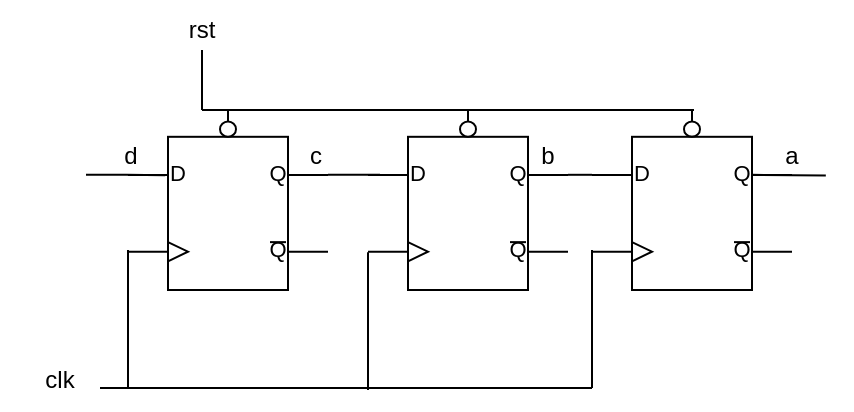 <mxfile version="24.3.1" type="device" pages="9">
  <diagram id="C5RBs43oDa-KdzZeNtuy" name="b8_task1">
    <mxGraphModel dx="426" dy="270" grid="1" gridSize="10" guides="1" tooltips="1" connect="1" arrows="0" fold="1" page="1" pageScale="1" pageWidth="827" pageHeight="1169" background="none" math="0" shadow="0">
      <root>
        <mxCell id="WIyWlLk6GJQsqaUBKTNV-0" />
        <mxCell id="WIyWlLk6GJQsqaUBKTNV-1" parent="WIyWlLk6GJQsqaUBKTNV-0" />
        <mxCell id="rskNuwfdnSehWkqVqAeB-4" value="" style="verticalLabelPosition=bottom;shadow=0;dashed=0;align=center;html=1;verticalAlign=top;shape=mxgraph.electrical.logic_gates.d_type_flip-flop_with_clear_2;" parent="WIyWlLk6GJQsqaUBKTNV-1" vertex="1">
          <mxGeometry x="254" y="180" width="100" height="90" as="geometry" />
        </mxCell>
        <mxCell id="rskNuwfdnSehWkqVqAeB-20" style="edgeStyle=orthogonalEdgeStyle;rounded=0;orthogonalLoop=1;jettySize=auto;html=1;exitX=1;exitY=0.79;exitDx=0;exitDy=0;exitPerimeter=0;" parent="WIyWlLk6GJQsqaUBKTNV-1" source="rskNuwfdnSehWkqVqAeB-5" edge="1">
          <mxGeometry relative="1" as="geometry">
            <mxPoint x="474.276" y="251.31" as="targetPoint" />
          </mxGeometry>
        </mxCell>
        <mxCell id="rskNuwfdnSehWkqVqAeB-5" value="" style="verticalLabelPosition=bottom;shadow=0;dashed=0;align=center;html=1;verticalAlign=top;shape=mxgraph.electrical.logic_gates.d_type_flip-flop_with_clear_2;" parent="WIyWlLk6GJQsqaUBKTNV-1" vertex="1">
          <mxGeometry x="374" y="180" width="100" height="90" as="geometry" />
        </mxCell>
        <mxCell id="rskNuwfdnSehWkqVqAeB-6" value="" style="verticalLabelPosition=bottom;shadow=0;dashed=0;align=center;html=1;verticalAlign=top;shape=mxgraph.electrical.logic_gates.d_type_flip-flop_with_clear_2;fillColor=none;" parent="WIyWlLk6GJQsqaUBKTNV-1" vertex="1">
          <mxGeometry x="486" y="180" width="100" height="90" as="geometry" />
        </mxCell>
        <mxCell id="rskNuwfdnSehWkqVqAeB-10" style="edgeStyle=orthogonalEdgeStyle;rounded=0;orthogonalLoop=1;jettySize=auto;html=1;exitX=1;exitY=0.36;exitDx=0;exitDy=0;exitPerimeter=0;entryX=0;entryY=0.36;entryDx=0;entryDy=0;entryPerimeter=0;strokeColor=none;" parent="WIyWlLk6GJQsqaUBKTNV-1" source="rskNuwfdnSehWkqVqAeB-24" target="rskNuwfdnSehWkqVqAeB-4" edge="1">
          <mxGeometry relative="1" as="geometry">
            <mxPoint x="234.0" y="212.4" as="sourcePoint" />
          </mxGeometry>
        </mxCell>
        <mxCell id="rskNuwfdnSehWkqVqAeB-14" style="edgeStyle=orthogonalEdgeStyle;rounded=0;orthogonalLoop=1;jettySize=auto;html=1;exitX=1;exitY=0.36;exitDx=0;exitDy=0;exitPerimeter=0;entryX=0.196;entryY=0.363;entryDx=0;entryDy=0;entryPerimeter=0;endArrow=none;endFill=0;" parent="WIyWlLk6GJQsqaUBKTNV-1" edge="1">
          <mxGeometry relative="1" as="geometry">
            <mxPoint x="233.0" y="212.4" as="sourcePoint" />
            <mxPoint x="272.6" y="212.67" as="targetPoint" />
            <Array as="points">
              <mxPoint x="253" y="212" />
            </Array>
          </mxGeometry>
        </mxCell>
        <mxCell id="rskNuwfdnSehWkqVqAeB-17" style="edgeStyle=orthogonalEdgeStyle;rounded=0;orthogonalLoop=1;jettySize=auto;html=1;exitX=1;exitY=0.36;exitDx=0;exitDy=0;exitPerimeter=0;entryX=0.06;entryY=0.361;entryDx=0;entryDy=0;entryPerimeter=0;endArrow=none;endFill=0;" parent="WIyWlLk6GJQsqaUBKTNV-1" source="rskNuwfdnSehWkqVqAeB-4" target="rskNuwfdnSehWkqVqAeB-5" edge="1">
          <mxGeometry relative="1" as="geometry" />
        </mxCell>
        <mxCell id="rskNuwfdnSehWkqVqAeB-19" style="edgeStyle=orthogonalEdgeStyle;rounded=0;orthogonalLoop=1;jettySize=auto;html=1;exitX=1;exitY=0.36;exitDx=0;exitDy=0;exitPerimeter=0;entryX=0;entryY=0.36;entryDx=0;entryDy=0;entryPerimeter=0;endArrow=none;endFill=0;" parent="WIyWlLk6GJQsqaUBKTNV-1" source="rskNuwfdnSehWkqVqAeB-5" target="rskNuwfdnSehWkqVqAeB-6" edge="1">
          <mxGeometry relative="1" as="geometry" />
        </mxCell>
        <mxCell id="rskNuwfdnSehWkqVqAeB-21" value="a" style="text;html=1;align=center;verticalAlign=middle;whiteSpace=wrap;rounded=0;" parent="WIyWlLk6GJQsqaUBKTNV-1" vertex="1">
          <mxGeometry x="556" y="188" width="60" height="30" as="geometry" />
        </mxCell>
        <mxCell id="rskNuwfdnSehWkqVqAeB-22" value="b" style="text;html=1;align=center;verticalAlign=middle;whiteSpace=wrap;rounded=0;" parent="WIyWlLk6GJQsqaUBKTNV-1" vertex="1">
          <mxGeometry x="434" y="188" width="60" height="30" as="geometry" />
        </mxCell>
        <mxCell id="rskNuwfdnSehWkqVqAeB-23" value="c" style="text;html=1;align=center;verticalAlign=middle;whiteSpace=wrap;rounded=0;" parent="WIyWlLk6GJQsqaUBKTNV-1" vertex="1">
          <mxGeometry x="318" y="188" width="60" height="30" as="geometry" />
        </mxCell>
        <mxCell id="rskNuwfdnSehWkqVqAeB-26" value="" style="endArrow=none;html=1;rounded=0;entryX=0.782;entryY=1.09;entryDx=0;entryDy=0;entryPerimeter=0;exitX=0.16;exitY=1.08;exitDx=0;exitDy=0;exitPerimeter=0;endFill=0;" parent="WIyWlLk6GJQsqaUBKTNV-1" edge="1">
          <mxGeometry width="50" height="50" relative="1" as="geometry">
            <mxPoint x="565.6" y="212.4" as="sourcePoint" />
            <mxPoint x="602.92" y="212.7" as="targetPoint" />
          </mxGeometry>
        </mxCell>
        <mxCell id="rskNuwfdnSehWkqVqAeB-24" value="d" style="text;html=1;align=center;verticalAlign=middle;whiteSpace=wrap;rounded=0;" parent="WIyWlLk6GJQsqaUBKTNV-1" vertex="1">
          <mxGeometry x="250" y="198" width="11" height="10" as="geometry" />
        </mxCell>
        <mxCell id="rskNuwfdnSehWkqVqAeB-29" value="" style="endArrow=none;html=1;rounded=0;exitX=0;exitY=0.79;exitDx=0;exitDy=0;exitPerimeter=0;" parent="WIyWlLk6GJQsqaUBKTNV-1" source="rskNuwfdnSehWkqVqAeB-5" edge="1">
          <mxGeometry width="50" height="50" relative="1" as="geometry">
            <mxPoint x="460" y="230" as="sourcePoint" />
            <mxPoint x="374" y="320" as="targetPoint" />
          </mxGeometry>
        </mxCell>
        <mxCell id="rskNuwfdnSehWkqVqAeB-30" value="" style="endArrow=none;html=1;rounded=0;exitX=0;exitY=0.79;exitDx=0;exitDy=0;exitPerimeter=0;" parent="WIyWlLk6GJQsqaUBKTNV-1" edge="1">
          <mxGeometry width="50" height="50" relative="1" as="geometry">
            <mxPoint x="486" y="250" as="sourcePoint" />
            <mxPoint x="486" y="319" as="targetPoint" />
          </mxGeometry>
        </mxCell>
        <mxCell id="rskNuwfdnSehWkqVqAeB-31" value="" style="endArrow=none;html=1;rounded=0;exitX=0;exitY=0.79;exitDx=0;exitDy=0;exitPerimeter=0;" parent="WIyWlLk6GJQsqaUBKTNV-1" edge="1">
          <mxGeometry width="50" height="50" relative="1" as="geometry">
            <mxPoint x="254" y="250" as="sourcePoint" />
            <mxPoint x="254" y="319" as="targetPoint" />
          </mxGeometry>
        </mxCell>
        <mxCell id="rskNuwfdnSehWkqVqAeB-32" value="" style="endArrow=none;html=1;rounded=0;" parent="WIyWlLk6GJQsqaUBKTNV-1" edge="1">
          <mxGeometry width="50" height="50" relative="1" as="geometry">
            <mxPoint x="486" y="319" as="sourcePoint" />
            <mxPoint x="240" y="319" as="targetPoint" />
          </mxGeometry>
        </mxCell>
        <mxCell id="rskNuwfdnSehWkqVqAeB-33" value="" style="endArrow=none;html=1;rounded=0;" parent="WIyWlLk6GJQsqaUBKTNV-1" edge="1">
          <mxGeometry width="50" height="50" relative="1" as="geometry">
            <mxPoint x="537" y="180" as="sourcePoint" />
            <mxPoint x="291" y="180" as="targetPoint" />
          </mxGeometry>
        </mxCell>
        <mxCell id="rskNuwfdnSehWkqVqAeB-34" value="" style="endArrow=none;html=1;rounded=0;" parent="WIyWlLk6GJQsqaUBKTNV-1" edge="1">
          <mxGeometry width="50" height="50" relative="1" as="geometry">
            <mxPoint x="291" y="150" as="sourcePoint" />
            <mxPoint x="291" y="180" as="targetPoint" />
          </mxGeometry>
        </mxCell>
        <mxCell id="rskNuwfdnSehWkqVqAeB-35" value="rst" style="text;html=1;align=center;verticalAlign=middle;whiteSpace=wrap;rounded=0;" parent="WIyWlLk6GJQsqaUBKTNV-1" vertex="1">
          <mxGeometry x="261" y="125" width="60" height="30" as="geometry" />
        </mxCell>
        <mxCell id="rskNuwfdnSehWkqVqAeB-36" value="clk" style="text;html=1;align=center;verticalAlign=middle;whiteSpace=wrap;rounded=0;" parent="WIyWlLk6GJQsqaUBKTNV-1" vertex="1">
          <mxGeometry x="190" y="300" width="60" height="30" as="geometry" />
        </mxCell>
      </root>
    </mxGraphModel>
  </diagram>
  <diagram id="5NrTFYZzbE3p1JH1IFR6" name="b8_task2">
    <mxGraphModel dx="227" dy="144" grid="1" gridSize="10" guides="1" tooltips="1" connect="1" arrows="1" fold="1" page="1" pageScale="1" pageWidth="827" pageHeight="1169" math="0" shadow="0">
      <root>
        <mxCell id="0" />
        <mxCell id="1" parent="0" />
        <mxCell id="czdXBp7fbdbKTt0V8npH-4" value="" style="endArrow=none;html=1;strokeWidth=1;rounded=0;" parent="1" edge="1">
          <mxGeometry width="100" relative="1" as="geometry">
            <mxPoint x="360" y="230" as="sourcePoint" />
            <mxPoint x="490" y="230" as="targetPoint" />
          </mxGeometry>
        </mxCell>
        <mxCell id="czdXBp7fbdbKTt0V8npH-6" value="" style="verticalLabelPosition=bottom;shadow=0;dashed=0;align=center;html=1;verticalAlign=top;shape=mxgraph.electrical.transmission.testPoint;direction=north;" parent="1" vertex="1">
          <mxGeometry x="340" y="225" width="20" height="10" as="geometry" />
        </mxCell>
        <mxCell id="czdXBp7fbdbKTt0V8npH-7" value="" style="verticalLabelPosition=bottom;shadow=0;dashed=0;align=center;html=1;verticalAlign=top;shape=mxgraph.electrical.transmission.testPoint;direction=south;" parent="1" vertex="1">
          <mxGeometry x="490" y="225" width="20" height="10" as="geometry" />
        </mxCell>
        <mxCell id="0hQVGV84vPR2AaqO3weu-1" value="d" style="text;html=1;align=center;verticalAlign=middle;whiteSpace=wrap;rounded=0;" parent="1" vertex="1">
          <mxGeometry x="480" y="200" width="60" height="30" as="geometry" />
        </mxCell>
        <mxCell id="0hQVGV84vPR2AaqO3weu-2" value="a" style="text;html=1;align=center;verticalAlign=middle;whiteSpace=wrap;rounded=0;" parent="1" vertex="1">
          <mxGeometry x="310" y="195" width="60" height="30" as="geometry" />
        </mxCell>
      </root>
    </mxGraphModel>
  </diagram>
  <diagram id="qhBlS781f9QxaXLbHI_B" name="b8_task3">
    <mxGraphModel dx="139" dy="88" grid="1" gridSize="10" guides="1" tooltips="1" connect="1" arrows="1" fold="1" page="1" pageScale="1" pageWidth="827" pageHeight="1169" math="0" shadow="0">
      <root>
        <mxCell id="0" />
        <mxCell id="1" parent="0" />
        <mxCell id="FFM7EKXQwVWuYpyYMDhY-1" value="" style="verticalLabelPosition=bottom;shadow=0;dashed=0;align=center;html=1;verticalAlign=top;shape=mxgraph.electrical.logic_gates.d_type_flip-flop_with_clear_2;fillColor=none;" parent="1" vertex="1">
          <mxGeometry x="486" y="180" width="100" height="90" as="geometry" />
        </mxCell>
        <mxCell id="4eO4xQtT4XNYVzWCsKHN-1" value="c" style="text;html=1;align=center;verticalAlign=middle;whiteSpace=wrap;rounded=0;" parent="1" vertex="1">
          <mxGeometry x="468" y="202" width="20" height="20" as="geometry" />
        </mxCell>
        <mxCell id="4eO4xQtT4XNYVzWCsKHN-2" value="a" style="text;html=1;align=center;verticalAlign=middle;whiteSpace=wrap;rounded=0;" parent="1" vertex="1">
          <mxGeometry x="564" y="198" width="60" height="30" as="geometry" />
        </mxCell>
      </root>
    </mxGraphModel>
  </diagram>
  <diagram id="Lt_RQY3R6Nolj4YKQEPh" name="b8_task4">
    <mxGraphModel dx="278" dy="176" grid="1" gridSize="10" guides="1" tooltips="1" connect="1" arrows="1" fold="1" page="1" pageScale="1" pageWidth="827" pageHeight="1169" math="0" shadow="0">
      <root>
        <mxCell id="0" />
        <mxCell id="1" parent="0" />
        <mxCell id="7Ysbv1AQSHEvawjjCpxs-1" value="" style="verticalLabelPosition=bottom;shadow=0;dashed=0;align=center;html=1;verticalAlign=top;shape=mxgraph.electrical.logic_gates.d_type_flip-flop_with_clear_2;fillColor=none;" parent="1" vertex="1">
          <mxGeometry x="486" y="180" width="100" height="90" as="geometry" />
        </mxCell>
        <mxCell id="7Ysbv1AQSHEvawjjCpxs-3" style="edgeStyle=orthogonalEdgeStyle;rounded=0;orthogonalLoop=1;jettySize=auto;html=1;exitX=1;exitY=0.5;exitDx=0;exitDy=-5;exitPerimeter=0;entryX=0.204;entryY=0.363;entryDx=0;entryDy=0;entryPerimeter=0;endArrow=none;endFill=0;" parent="1" source="7Ysbv1AQSHEvawjjCpxs-2" target="7Ysbv1AQSHEvawjjCpxs-1" edge="1">
          <mxGeometry relative="1" as="geometry" />
        </mxCell>
        <mxCell id="7Ysbv1AQSHEvawjjCpxs-5" value="output" style="text;html=1;align=center;verticalAlign=middle;whiteSpace=wrap;rounded=0;" parent="1" vertex="1">
          <mxGeometry x="595" y="206" width="20" height="12" as="geometry" />
        </mxCell>
        <mxCell id="7Ysbv1AQSHEvawjjCpxs-13" value="" style="group" parent="1" vertex="1" connectable="0">
          <mxGeometry x="369" y="157.75" width="90" height="140.51" as="geometry" />
        </mxCell>
        <mxCell id="7Ysbv1AQSHEvawjjCpxs-2" value="Mux" style="shadow=0;dashed=0;align=center;html=1;strokeWidth=1;shape=mxgraph.electrical.abstract.mux2;whiteSpace=wrap;points=[[0,0.217,0,0,3],[0,0.37,0,0,0],[0,0.51,0,0,0],[0,0.65,0,0,3],[0,0.67,0,0,0],[0.375,1,0,10,0],[1,0.5,0,0,-5]];" parent="7Ysbv1AQSHEvawjjCpxs-13" vertex="1">
          <mxGeometry x="10" width="80" height="120" as="geometry" />
        </mxCell>
        <mxCell id="7Ysbv1AQSHEvawjjCpxs-4" value="a" style="text;html=1;align=center;verticalAlign=middle;whiteSpace=wrap;rounded=0;" parent="7Ysbv1AQSHEvawjjCpxs-13" vertex="1">
          <mxGeometry x="21" y="120.0" width="60" height="30" as="geometry" />
        </mxCell>
        <mxCell id="7Ysbv1AQSHEvawjjCpxs-7" value="&#39;1&#39;" style="text;html=1;align=center;verticalAlign=middle;whiteSpace=wrap;rounded=0;" parent="7Ysbv1AQSHEvawjjCpxs-13" vertex="1">
          <mxGeometry x="-3" y="74.51" width="10" height="18" as="geometry" />
        </mxCell>
        <mxCell id="7Ysbv1AQSHEvawjjCpxs-8" value="" style="endArrow=none;html=1;rounded=0;exitX=0;exitY=0.37;exitDx=0;exitDy=0;exitPerimeter=0;jumpSize=6;" parent="7Ysbv1AQSHEvawjjCpxs-13" source="7Ysbv1AQSHEvawjjCpxs-2" edge="1">
          <mxGeometry width="50" height="50" relative="1" as="geometry">
            <mxPoint y="80.51" as="sourcePoint" />
            <mxPoint x="20" y="44.51" as="targetPoint" />
          </mxGeometry>
        </mxCell>
        <mxCell id="7Ysbv1AQSHEvawjjCpxs-9" style="edgeStyle=orthogonalEdgeStyle;rounded=0;orthogonalLoop=1;jettySize=auto;html=1;exitX=0;exitY=0.51;exitDx=0;exitDy=0;exitPerimeter=0;entryX=0.125;entryY=0.515;entryDx=0;entryDy=0;entryPerimeter=0;endArrow=none;endFill=0;" parent="7Ysbv1AQSHEvawjjCpxs-13" source="7Ysbv1AQSHEvawjjCpxs-2" target="7Ysbv1AQSHEvawjjCpxs-2" edge="1">
          <mxGeometry relative="1" as="geometry" />
        </mxCell>
        <mxCell id="7Ysbv1AQSHEvawjjCpxs-10" value="&lt;font style=&quot;font-size: 6px;&quot;&gt;1&lt;/font&gt;" style="text;html=1;align=center;verticalAlign=middle;whiteSpace=wrap;rounded=0;" parent="7Ysbv1AQSHEvawjjCpxs-13" vertex="1">
          <mxGeometry x="19" y="34.51" width="10" height="18" as="geometry" />
        </mxCell>
        <mxCell id="7Ysbv1AQSHEvawjjCpxs-11" value="&lt;font style=&quot;font-size: 6px;&quot;&gt;2&lt;/font&gt;" style="text;html=1;align=center;verticalAlign=middle;whiteSpace=wrap;rounded=0;" parent="7Ysbv1AQSHEvawjjCpxs-13" vertex="1">
          <mxGeometry x="19" y="50.51" width="10" height="18" as="geometry" />
        </mxCell>
        <mxCell id="7Ysbv1AQSHEvawjjCpxs-12" value="&lt;font style=&quot;font-size: 6px;&quot;&gt;3&lt;/font&gt;" style="text;html=1;align=center;verticalAlign=middle;whiteSpace=wrap;rounded=0;fillColor=default;" parent="7Ysbv1AQSHEvawjjCpxs-13" vertex="1">
          <mxGeometry x="21" y="70.51" width="10" height="18" as="geometry" />
        </mxCell>
        <mxCell id="7Ysbv1AQSHEvawjjCpxs-15" value="&#39;1&#39;" style="text;html=1;align=center;verticalAlign=middle;whiteSpace=wrap;rounded=0;" parent="7Ysbv1AQSHEvawjjCpxs-13" vertex="1">
          <mxGeometry x="-3" y="22.51" width="10" height="18" as="geometry" />
        </mxCell>
        <mxCell id="7Ysbv1AQSHEvawjjCpxs-6" value="&#39;0&#39;" style="text;html=1;align=center;verticalAlign=middle;whiteSpace=wrap;rounded=0;" parent="7Ysbv1AQSHEvawjjCpxs-13" vertex="1">
          <mxGeometry x="-28" y="30.51" width="60" height="30" as="geometry" />
        </mxCell>
        <mxCell id="7Ysbv1AQSHEvawjjCpxs-17" value="&#39;0&#39;" style="text;html=1;align=center;verticalAlign=middle;whiteSpace=wrap;rounded=0;" parent="1" vertex="1">
          <mxGeometry x="342" y="208" width="61" height="26" as="geometry" />
        </mxCell>
      </root>
    </mxGraphModel>
  </diagram>
  <diagram id="3qEJSY2fR6d6PTyHB5rH" name="b8_task5">
    <mxGraphModel dx="401" dy="254" grid="1" gridSize="10" guides="1" tooltips="1" connect="1" arrows="1" fold="1" page="1" pageScale="1" pageWidth="827" pageHeight="1169" math="0" shadow="0">
      <root>
        <mxCell id="0" />
        <mxCell id="1" parent="0" />
        <mxCell id="hMzh5PvWC5OO-M-jNddO-1" value="" style="verticalLabelPosition=bottom;shadow=0;dashed=0;align=center;html=1;verticalAlign=top;shape=mxgraph.electrical.logic_gates.d_type_flip-flop_with_clear_2;fillColor=none;" parent="1" vertex="1">
          <mxGeometry x="486" y="180" width="100" height="90" as="geometry" />
        </mxCell>
        <mxCell id="hMzh5PvWC5OO-M-jNddO-2" style="edgeStyle=orthogonalEdgeStyle;rounded=0;orthogonalLoop=1;jettySize=auto;html=1;exitX=1;exitY=0.5;exitDx=0;exitDy=-5;exitPerimeter=0;entryX=0.204;entryY=0.363;entryDx=0;entryDy=0;entryPerimeter=0;endArrow=none;endFill=0;" parent="1" source="hMzh5PvWC5OO-M-jNddO-5" target="hMzh5PvWC5OO-M-jNddO-1" edge="1">
          <mxGeometry relative="1" as="geometry" />
        </mxCell>
        <mxCell id="hMzh5PvWC5OO-M-jNddO-3" value="a" style="text;html=1;align=center;verticalAlign=middle;whiteSpace=wrap;rounded=0;" parent="1" vertex="1">
          <mxGeometry x="564" y="198" width="60" height="30" as="geometry" />
        </mxCell>
        <mxCell id="hMzh5PvWC5OO-M-jNddO-4" value="" style="group" parent="1" vertex="1" connectable="0">
          <mxGeometry x="369" y="157.75" width="90" height="140.51" as="geometry" />
        </mxCell>
        <mxCell id="hMzh5PvWC5OO-M-jNddO-5" value="Mux" style="shadow=0;dashed=0;align=center;html=1;strokeWidth=1;shape=mxgraph.electrical.abstract.mux2;whiteSpace=wrap;points=[[0,0.217,0,0,3],[0,0.37,0,0,0],[0,0.51,0,0,0],[0,0.65,0,0,3],[0,0.67,0,0,0],[0.375,1,0,10,0],[1,0.5,0,0,-5]];" parent="hMzh5PvWC5OO-M-jNddO-4" vertex="1">
          <mxGeometry x="10" width="80" height="120" as="geometry" />
        </mxCell>
        <mxCell id="hMzh5PvWC5OO-M-jNddO-6" value="sel" style="text;html=1;align=center;verticalAlign=middle;whiteSpace=wrap;rounded=0;" parent="hMzh5PvWC5OO-M-jNddO-4" vertex="1">
          <mxGeometry x="40" y="120" width="21" height="20" as="geometry" />
        </mxCell>
        <mxCell id="hMzh5PvWC5OO-M-jNddO-7" value="&#39;1&#39;" style="text;html=1;align=center;verticalAlign=middle;whiteSpace=wrap;rounded=0;" parent="hMzh5PvWC5OO-M-jNddO-4" vertex="1">
          <mxGeometry x="-3" y="74.51" width="10" height="18" as="geometry" />
        </mxCell>
        <mxCell id="hMzh5PvWC5OO-M-jNddO-8" value="" style="endArrow=none;html=1;rounded=0;exitX=0;exitY=0.37;exitDx=0;exitDy=0;exitPerimeter=0;jumpSize=6;" parent="hMzh5PvWC5OO-M-jNddO-4" source="hMzh5PvWC5OO-M-jNddO-5" edge="1">
          <mxGeometry width="50" height="50" relative="1" as="geometry">
            <mxPoint y="80.51" as="sourcePoint" />
            <mxPoint x="20" y="44.51" as="targetPoint" />
          </mxGeometry>
        </mxCell>
        <mxCell id="hMzh5PvWC5OO-M-jNddO-9" style="edgeStyle=orthogonalEdgeStyle;rounded=0;orthogonalLoop=1;jettySize=auto;html=1;exitX=0;exitY=0.51;exitDx=0;exitDy=0;exitPerimeter=0;entryX=0.125;entryY=0.515;entryDx=0;entryDy=0;entryPerimeter=0;endArrow=none;endFill=0;" parent="hMzh5PvWC5OO-M-jNddO-4" source="hMzh5PvWC5OO-M-jNddO-5" target="hMzh5PvWC5OO-M-jNddO-5" edge="1">
          <mxGeometry relative="1" as="geometry" />
        </mxCell>
        <mxCell id="hMzh5PvWC5OO-M-jNddO-10" value="&lt;font style=&quot;font-size: 6px;&quot;&gt;1&lt;/font&gt;" style="text;html=1;align=center;verticalAlign=middle;whiteSpace=wrap;rounded=0;" parent="hMzh5PvWC5OO-M-jNddO-4" vertex="1">
          <mxGeometry x="19" y="34.51" width="10" height="18" as="geometry" />
        </mxCell>
        <mxCell id="hMzh5PvWC5OO-M-jNddO-40" style="edgeStyle=orthogonalEdgeStyle;rounded=0;orthogonalLoop=1;jettySize=auto;html=1;endArrow=none;endFill=0;" parent="hMzh5PvWC5OO-M-jNddO-4" edge="1">
          <mxGeometry relative="1" as="geometry">
            <mxPoint x="-39" y="44.25" as="targetPoint" />
            <mxPoint x="19" y="61.558" as="sourcePoint" />
            <Array as="points">
              <mxPoint x="-9" y="62" />
              <mxPoint x="-39" y="62" />
            </Array>
          </mxGeometry>
        </mxCell>
        <mxCell id="hMzh5PvWC5OO-M-jNddO-11" value="&lt;font style=&quot;font-size: 6px;&quot;&gt;2&lt;/font&gt;" style="text;html=1;align=center;verticalAlign=middle;whiteSpace=wrap;rounded=0;" parent="hMzh5PvWC5OO-M-jNddO-4" vertex="1">
          <mxGeometry x="19" y="50.51" width="10" height="18" as="geometry" />
        </mxCell>
        <mxCell id="hMzh5PvWC5OO-M-jNddO-12" value="&lt;font style=&quot;font-size: 6px;&quot;&gt;3&lt;/font&gt;" style="text;html=1;align=center;verticalAlign=middle;whiteSpace=wrap;rounded=0;fillColor=default;" parent="hMzh5PvWC5OO-M-jNddO-4" vertex="1">
          <mxGeometry x="21" y="70.51" width="10" height="18" as="geometry" />
        </mxCell>
        <mxCell id="hMzh5PvWC5OO-M-jNddO-13" value="&#39;1&#39;" style="text;html=1;align=center;verticalAlign=middle;whiteSpace=wrap;rounded=0;" parent="hMzh5PvWC5OO-M-jNddO-4" vertex="1">
          <mxGeometry x="-3" y="22.51" width="10" height="18" as="geometry" />
        </mxCell>
        <mxCell id="hMzh5PvWC5OO-M-jNddO-16" value="" style="group" parent="1" vertex="1" connectable="0">
          <mxGeometry x="220" y="147" width="90" height="140.51" as="geometry" />
        </mxCell>
        <mxCell id="hMzh5PvWC5OO-M-jNddO-38" style="edgeStyle=orthogonalEdgeStyle;rounded=0;orthogonalLoop=1;jettySize=auto;html=1;exitX=1;exitY=0.5;exitDx=0;exitDy=-5;exitPerimeter=0;endArrow=none;endFill=0;" parent="hMzh5PvWC5OO-M-jNddO-16" edge="1">
          <mxGeometry relative="1" as="geometry">
            <mxPoint x="160" y="55" as="targetPoint" />
            <mxPoint x="90" y="55" as="sourcePoint" />
          </mxGeometry>
        </mxCell>
        <mxCell id="hMzh5PvWC5OO-M-jNddO-17" value="Mux" style="shadow=0;dashed=0;align=center;html=1;strokeWidth=1;shape=mxgraph.electrical.abstract.mux2;whiteSpace=wrap;points=[[0,0.217,0,0,3],[0,0.37,0,0,0],[0,0.51,0,0,0],[0,0.65,0,0,3],[0,0.67,0,0,0],[0.375,1,0,10,0],[1,0.5,0,0,-5]];" parent="hMzh5PvWC5OO-M-jNddO-16" vertex="1">
          <mxGeometry x="10" width="80" height="120" as="geometry" />
        </mxCell>
        <mxCell id="hMzh5PvWC5OO-M-jNddO-18" value="cmd" style="text;html=1;align=center;verticalAlign=middle;whiteSpace=wrap;rounded=0;" parent="hMzh5PvWC5OO-M-jNddO-16" vertex="1">
          <mxGeometry x="40" y="120" width="21" height="20" as="geometry" />
        </mxCell>
        <mxCell id="hMzh5PvWC5OO-M-jNddO-19" value="&#39;1&#39;" style="text;html=1;align=center;verticalAlign=middle;whiteSpace=wrap;rounded=0;" parent="hMzh5PvWC5OO-M-jNddO-16" vertex="1">
          <mxGeometry x="-3" y="74.51" width="10" height="18" as="geometry" />
        </mxCell>
        <mxCell id="hMzh5PvWC5OO-M-jNddO-20" value="" style="endArrow=none;html=1;rounded=0;exitX=0;exitY=0.37;exitDx=0;exitDy=0;exitPerimeter=0;jumpSize=6;" parent="hMzh5PvWC5OO-M-jNddO-16" source="hMzh5PvWC5OO-M-jNddO-17" edge="1">
          <mxGeometry width="50" height="50" relative="1" as="geometry">
            <mxPoint y="80.51" as="sourcePoint" />
            <mxPoint x="20" y="44.51" as="targetPoint" />
          </mxGeometry>
        </mxCell>
        <mxCell id="hMzh5PvWC5OO-M-jNddO-21" style="edgeStyle=orthogonalEdgeStyle;rounded=0;orthogonalLoop=1;jettySize=auto;html=1;exitX=0;exitY=0.51;exitDx=0;exitDy=0;exitPerimeter=0;entryX=0.125;entryY=0.515;entryDx=0;entryDy=0;entryPerimeter=0;endArrow=none;endFill=0;" parent="hMzh5PvWC5OO-M-jNddO-16" source="hMzh5PvWC5OO-M-jNddO-17" target="hMzh5PvWC5OO-M-jNddO-17" edge="1">
          <mxGeometry relative="1" as="geometry" />
        </mxCell>
        <mxCell id="hMzh5PvWC5OO-M-jNddO-22" value="&lt;font style=&quot;font-size: 6px;&quot;&gt;1&lt;/font&gt;" style="text;html=1;align=center;verticalAlign=middle;whiteSpace=wrap;rounded=0;" parent="hMzh5PvWC5OO-M-jNddO-16" vertex="1">
          <mxGeometry x="19" y="34.51" width="10" height="18" as="geometry" />
        </mxCell>
        <mxCell id="hMzh5PvWC5OO-M-jNddO-23" value="&lt;font style=&quot;font-size: 6px;&quot;&gt;2&lt;/font&gt;" style="text;html=1;align=center;verticalAlign=middle;whiteSpace=wrap;rounded=0;" parent="hMzh5PvWC5OO-M-jNddO-16" vertex="1">
          <mxGeometry x="19" y="50.51" width="10" height="18" as="geometry" />
        </mxCell>
        <mxCell id="hMzh5PvWC5OO-M-jNddO-24" value="&lt;font style=&quot;font-size: 6px;&quot;&gt;3&lt;/font&gt;" style="text;html=1;align=center;verticalAlign=middle;whiteSpace=wrap;rounded=0;fillColor=default;" parent="hMzh5PvWC5OO-M-jNddO-16" vertex="1">
          <mxGeometry x="21" y="70.51" width="10" height="18" as="geometry" />
        </mxCell>
        <mxCell id="hMzh5PvWC5OO-M-jNddO-25" value="&#39;0&#39;" style="text;html=1;align=center;verticalAlign=middle;whiteSpace=wrap;rounded=0;" parent="hMzh5PvWC5OO-M-jNddO-16" vertex="1">
          <mxGeometry x="-3" y="22.51" width="10" height="18" as="geometry" />
        </mxCell>
        <mxCell id="hMzh5PvWC5OO-M-jNddO-43" value="&#39;0&#39;" style="text;html=1;align=center;verticalAlign=middle;whiteSpace=wrap;rounded=0;" parent="hMzh5PvWC5OO-M-jNddO-16" vertex="1">
          <mxGeometry x="-3" y="35.51" width="10" height="18" as="geometry" />
        </mxCell>
        <mxCell id="hMzh5PvWC5OO-M-jNddO-56" value="&#39;1&#39;" style="text;html=1;align=center;verticalAlign=middle;whiteSpace=wrap;rounded=0;" parent="hMzh5PvWC5OO-M-jNddO-16" vertex="1">
          <mxGeometry x="-3" y="53.51" width="10" height="18" as="geometry" />
        </mxCell>
        <mxCell id="hMzh5PvWC5OO-M-jNddO-41" value="s" style="text;html=1;align=center;verticalAlign=middle;whiteSpace=wrap;rounded=0;" parent="1" vertex="1">
          <mxGeometry x="304" y="182" width="21" height="20" as="geometry" />
        </mxCell>
      </root>
    </mxGraphModel>
  </diagram>
  <diagram id="GMjNG5AqekkMZlFCEf8B" name="b8_task6">
    <mxGraphModel dx="278" dy="176" grid="1" gridSize="10" guides="1" tooltips="1" connect="1" arrows="1" fold="1" page="1" pageScale="1" pageWidth="827" pageHeight="1169" math="0" shadow="0">
      <root>
        <mxCell id="0" />
        <mxCell id="1" parent="0" />
        <mxCell id="WJrHUlUZo45Uw1IuYUuO-1" value="" style="verticalLabelPosition=bottom;shadow=0;dashed=0;align=center;html=1;verticalAlign=top;shape=mxgraph.electrical.logic_gates.d_type_flip-flop_with_clear_2;fillColor=none;" parent="1" vertex="1">
          <mxGeometry x="486" y="180" width="100" height="90" as="geometry" />
        </mxCell>
        <mxCell id="WJrHUlUZo45Uw1IuYUuO-2" value="Mux" style="shadow=0;dashed=0;align=center;html=1;strokeWidth=1;shape=mxgraph.electrical.abstract.mux2;whiteSpace=wrap;points=[[0,0.217,0,0,3],[0,0.65,0,0,3],[0.375,1,0,10,0],[1,0.5,0,0,-5]];" parent="1" vertex="1">
          <mxGeometry x="380" y="157.49" width="80" height="120" as="geometry" />
        </mxCell>
        <mxCell id="WJrHUlUZo45Uw1IuYUuO-3" style="edgeStyle=orthogonalEdgeStyle;rounded=0;orthogonalLoop=1;jettySize=auto;html=1;exitX=1;exitY=0.5;exitDx=0;exitDy=-5;exitPerimeter=0;entryX=0.204;entryY=0.363;entryDx=0;entryDy=0;entryPerimeter=0;endArrow=none;endFill=0;" parent="1" source="WJrHUlUZo45Uw1IuYUuO-2" target="WJrHUlUZo45Uw1IuYUuO-1" edge="1">
          <mxGeometry relative="1" as="geometry" />
        </mxCell>
        <mxCell id="WJrHUlUZo45Uw1IuYUuO-4" value="s" style="text;html=1;align=center;verticalAlign=middle;whiteSpace=wrap;rounded=0;" parent="1" vertex="1">
          <mxGeometry x="410" y="270" width="20" height="30" as="geometry" />
        </mxCell>
        <mxCell id="WJrHUlUZo45Uw1IuYUuO-5" value="a" style="text;html=1;align=center;verticalAlign=middle;whiteSpace=wrap;rounded=0;" parent="1" vertex="1">
          <mxGeometry x="564" y="198" width="60" height="30" as="geometry" />
        </mxCell>
        <mxCell id="WJrHUlUZo45Uw1IuYUuO-6" value="&#39;0&#39;" style="text;html=1;align=center;verticalAlign=middle;whiteSpace=wrap;rounded=0;" parent="1" vertex="1">
          <mxGeometry x="340" y="224" width="60" height="30" as="geometry" />
        </mxCell>
        <mxCell id="eCh3muWXmyeV3S_fbW2i-1" style="edgeStyle=orthogonalEdgeStyle;rounded=0;orthogonalLoop=1;jettySize=auto;html=1;exitX=1;exitY=0.36;exitDx=0;exitDy=0;exitPerimeter=0;entryX=0.196;entryY=0.363;entryDx=0;entryDy=0;entryPerimeter=0;endArrow=none;endFill=0;" parent="1" edge="1">
          <mxGeometry relative="1" as="geometry">
            <mxPoint x="350.2" y="186.4" as="sourcePoint" />
            <mxPoint x="389.8" y="186.67" as="targetPoint" />
            <Array as="points">
              <mxPoint x="370.2" y="186" />
            </Array>
          </mxGeometry>
        </mxCell>
        <mxCell id="eCh3muWXmyeV3S_fbW2i-2" value="c" style="text;html=1;align=center;verticalAlign=middle;whiteSpace=wrap;rounded=0;" parent="1" vertex="1">
          <mxGeometry x="367.2" y="172" width="11" height="10" as="geometry" />
        </mxCell>
      </root>
    </mxGraphModel>
  </diagram>
  <diagram id="TnY_vwbwjMObSOUB7u-9" name="b8_task7">
    <mxGraphModel dx="248" dy="157" grid="1" gridSize="10" guides="1" tooltips="1" connect="1" arrows="1" fold="1" page="1" pageScale="1" pageWidth="827" pageHeight="1169" math="0" shadow="0">
      <root>
        <mxCell id="0" />
        <mxCell id="1" parent="0" />
        <mxCell id="oDc5ZY1PGIJvI7hDLIJE-4" style="edgeStyle=orthogonalEdgeStyle;rounded=0;orthogonalLoop=1;jettySize=auto;html=1;exitX=1;exitY=0.36;exitDx=0;exitDy=0;exitPerimeter=0;endArrow=none;endFill=0;" parent="1" source="W3WDGOW4jD6cixENMmsI-1" edge="1">
          <mxGeometry relative="1" as="geometry">
            <mxPoint x="540" y="202.222" as="targetPoint" />
          </mxGeometry>
        </mxCell>
        <mxCell id="W3WDGOW4jD6cixENMmsI-1" value="" style="verticalLabelPosition=bottom;shadow=0;dashed=0;align=center;html=1;verticalAlign=top;shape=mxgraph.electrical.logic_gates.d_type_flip-flop_with_clear_2;fillColor=none;" parent="1" vertex="1">
          <mxGeometry x="364" y="170" width="100" height="90" as="geometry" />
        </mxCell>
        <mxCell id="oDc5ZY1PGIJvI7hDLIJE-1" value="a" style="text;html=1;align=center;verticalAlign=middle;whiteSpace=wrap;rounded=0;" parent="1" vertex="1">
          <mxGeometry x="540" y="196" width="16" height="12" as="geometry" />
        </mxCell>
        <mxCell id="oDc5ZY1PGIJvI7hDLIJE-2" value="b" style="text;html=1;align=center;verticalAlign=middle;whiteSpace=wrap;rounded=0;" parent="1" vertex="1">
          <mxGeometry x="340" y="196" width="16" height="12" as="geometry" />
        </mxCell>
        <mxCell id="oDc5ZY1PGIJvI7hDLIJE-8" value="" style="endArrow=none;html=1;rounded=0;" parent="1" edge="1">
          <mxGeometry width="50" height="50" relative="1" as="geometry">
            <mxPoint x="476" y="203" as="sourcePoint" />
            <mxPoint x="476" y="153" as="targetPoint" />
          </mxGeometry>
        </mxCell>
        <mxCell id="oDc5ZY1PGIJvI7hDLIJE-9" value="" style="endArrow=none;html=1;rounded=0;" parent="1" edge="1">
          <mxGeometry width="50" height="50" relative="1" as="geometry">
            <mxPoint x="316" y="153" as="sourcePoint" />
            <mxPoint x="476" y="153" as="targetPoint" />
          </mxGeometry>
        </mxCell>
        <mxCell id="oDc5ZY1PGIJvI7hDLIJE-10" value="c" style="text;html=1;align=center;verticalAlign=middle;whiteSpace=wrap;rounded=0;" parent="1" vertex="1">
          <mxGeometry x="303" y="146" width="16" height="12" as="geometry" />
        </mxCell>
      </root>
    </mxGraphModel>
  </diagram>
  <diagram id="rJtPiYgaR4yohUz1vMFL" name="b8_task9">
    <mxGraphModel dx="413" dy="262" grid="1" gridSize="10" guides="1" tooltips="1" connect="1" arrows="1" fold="1" page="1" pageScale="1" pageWidth="827" pageHeight="1169" math="0" shadow="0">
      <root>
        <mxCell id="0" />
        <mxCell id="1" parent="0" />
        <mxCell id="3UTfdaWPqU7CWOhVLIt3-4" style="edgeStyle=orthogonalEdgeStyle;rounded=0;orthogonalLoop=1;jettySize=auto;html=1;exitX=0;exitY=0.25;exitDx=0;exitDy=0;exitPerimeter=0;endArrow=none;endFill=0;" parent="1" source="3UTfdaWPqU7CWOhVLIt3-1" edge="1">
          <mxGeometry relative="1" as="geometry">
            <mxPoint x="390" y="230" as="targetPoint" />
            <Array as="points">
              <mxPoint x="250" y="215" />
              <mxPoint x="250" y="150" />
              <mxPoint x="390" y="150" />
            </Array>
          </mxGeometry>
        </mxCell>
        <mxCell id="3UTfdaWPqU7CWOhVLIt3-5" style="edgeStyle=orthogonalEdgeStyle;rounded=0;orthogonalLoop=1;jettySize=auto;html=1;exitX=0;exitY=0.75;exitDx=0;exitDy=0;exitPerimeter=0;endArrow=none;endFill=0;" parent="1" source="3UTfdaWPqU7CWOhVLIt3-1" edge="1">
          <mxGeometry relative="1" as="geometry">
            <mxPoint x="190" y="245" as="targetPoint" />
          </mxGeometry>
        </mxCell>
        <mxCell id="3UTfdaWPqU7CWOhVLIt3-1" value="" style="verticalLabelPosition=bottom;shadow=0;dashed=0;align=center;html=1;verticalAlign=top;shape=mxgraph.electrical.logic_gates.logic_gate;operation=xor;" parent="1" vertex="1">
          <mxGeometry x="270" y="200" width="100" height="60" as="geometry" />
        </mxCell>
        <mxCell id="3UTfdaWPqU7CWOhVLIt3-2" value="" style="verticalLabelPosition=bottom;shadow=0;dashed=0;align=center;html=1;verticalAlign=top;shape=mxgraph.electrical.logic_gates.inverter_2" parent="1" vertex="1">
          <mxGeometry x="470" y="200" width="100" height="60" as="geometry" />
        </mxCell>
        <mxCell id="3UTfdaWPqU7CWOhVLIt3-3" style="edgeStyle=orthogonalEdgeStyle;rounded=0;orthogonalLoop=1;jettySize=auto;html=1;exitX=1;exitY=0.5;exitDx=0;exitDy=0;exitPerimeter=0;entryX=0;entryY=0.5;entryDx=0;entryDy=0;entryPerimeter=0;endArrow=none;endFill=0;" parent="1" source="3UTfdaWPqU7CWOhVLIt3-1" target="3UTfdaWPqU7CWOhVLIt3-2" edge="1">
          <mxGeometry relative="1" as="geometry" />
        </mxCell>
        <mxCell id="5ILCI2ofK7DUyNjGpBR_-1" value="&lt;font style=&quot;font-size: 15px;&quot;&gt;b&lt;/font&gt;" style="text;html=1;align=center;verticalAlign=middle;whiteSpace=wrap;rounded=0;" parent="1" vertex="1">
          <mxGeometry x="360" y="210" width="16" height="12" as="geometry" />
        </mxCell>
        <mxCell id="5ILCI2ofK7DUyNjGpBR_-2" value="&lt;font style=&quot;font-size: 15px;&quot;&gt;c&lt;/font&gt;" style="text;html=1;align=center;verticalAlign=middle;whiteSpace=wrap;rounded=0;" parent="1" vertex="1">
          <mxGeometry x="173" y="237" width="16" height="12" as="geometry" />
        </mxCell>
        <mxCell id="5ILCI2ofK7DUyNjGpBR_-3" value="&lt;font style=&quot;font-size: 15px;&quot;&gt;a&lt;/font&gt;" style="text;html=1;align=center;verticalAlign=middle;whiteSpace=wrap;rounded=0;" parent="1" vertex="1">
          <mxGeometry x="574" y="222" width="16" height="12" as="geometry" />
        </mxCell>
      </root>
    </mxGraphModel>
  </diagram>
  <diagram id="Z_f9QHzKhgvJBOYFTv-S" name="b8_task10">
    <mxGraphModel dx="359" dy="227" grid="1" gridSize="10" guides="1" tooltips="1" connect="1" arrows="1" fold="1" page="1" pageScale="1" pageWidth="827" pageHeight="1169" math="0" shadow="0">
      <root>
        <mxCell id="0" />
        <mxCell id="1" parent="0" />
        <mxCell id="79UAcUbNcBuy5wdSypzF-2" style="edgeStyle=orthogonalEdgeStyle;rounded=0;orthogonalLoop=1;jettySize=auto;html=1;endArrow=none;endFill=0;entryX=0;entryY=0.75;entryDx=0;entryDy=0;" edge="1" parent="1" target="79UAcUbNcBuy5wdSypzF-1">
          <mxGeometry relative="1" as="geometry">
            <mxPoint x="110" y="260" as="targetPoint" />
            <mxPoint x="470" y="230" as="sourcePoint" />
            <Array as="points">
              <mxPoint x="410" y="230" />
              <mxPoint x="430" y="230" />
              <mxPoint x="430" y="150" />
              <mxPoint x="250" y="150" />
              <mxPoint x="250" y="220" />
              <mxPoint x="290" y="220" />
            </Array>
          </mxGeometry>
        </mxCell>
        <mxCell id="79UAcUbNcBuy5wdSypzF-1" value="Adder" style="rounded=0;whiteSpace=wrap;html=1;" vertex="1" parent="1">
          <mxGeometry x="290" y="205" width="120" height="60" as="geometry" />
        </mxCell>
        <mxCell id="9OXzPVExXORxpzD3qOLh-6" value="counter" style="text;html=1;align=center;verticalAlign=middle;whiteSpace=wrap;rounded=0;" vertex="1" parent="1">
          <mxGeometry x="450" y="205" width="20" height="30" as="geometry" />
        </mxCell>
        <mxCell id="9OXzPVExXORxpzD3qOLh-9" value="" style="group" vertex="1" connectable="0" parent="1">
          <mxGeometry x="120" y="196" width="170" height="149" as="geometry" />
        </mxCell>
        <mxCell id="zjmgt6EnqE4aE2yiWpHZ-2" style="edgeStyle=orthogonalEdgeStyle;rounded=0;orthogonalLoop=1;jettySize=auto;html=1;exitX=1;exitY=0.5;exitDx=0;exitDy=-5;exitPerimeter=0;entryX=0;entryY=0.5;entryDx=0;entryDy=0;" edge="1" parent="9OXzPVExXORxpzD3qOLh-9" source="zjmgt6EnqE4aE2yiWpHZ-1">
          <mxGeometry relative="1" as="geometry">
            <mxPoint x="170" y="55" as="targetPoint" />
          </mxGeometry>
        </mxCell>
        <mxCell id="9OXzPVExXORxpzD3qOLh-8" value="" style="group" vertex="1" connectable="0" parent="9OXzPVExXORxpzD3qOLh-9">
          <mxGeometry width="100" height="149" as="geometry" />
        </mxCell>
        <mxCell id="zjmgt6EnqE4aE2yiWpHZ-1" value="Mux" style="shadow=0;dashed=0;align=center;html=1;strokeWidth=1;shape=mxgraph.electrical.abstract.mux2;whiteSpace=wrap;points=[[0,0.217,0,0,3],[0,0.65,0,0,3],[0.375,1,0,10,0],[1,0.5,0,0,-5]];" vertex="1" parent="9OXzPVExXORxpzD3qOLh-8">
          <mxGeometry x="20" width="80" height="120" as="geometry" />
        </mxCell>
        <mxCell id="9OXzPVExXORxpzD3qOLh-1" value="en" style="text;html=1;align=center;verticalAlign=middle;whiteSpace=wrap;rounded=0;" vertex="1" parent="9OXzPVExXORxpzD3qOLh-8">
          <mxGeometry x="50" y="119" width="20" height="30" as="geometry" />
        </mxCell>
        <mxCell id="9OXzPVExXORxpzD3qOLh-3" value="&quot;01&quot;" style="text;html=1;align=center;verticalAlign=middle;whiteSpace=wrap;rounded=0;" vertex="1" parent="9OXzPVExXORxpzD3qOLh-8">
          <mxGeometry x="-9" y="68" width="20" height="30" as="geometry" />
        </mxCell>
        <mxCell id="9OXzPVExXORxpzD3qOLh-5" value="0" style="text;html=1;align=center;verticalAlign=middle;whiteSpace=wrap;rounded=0;" vertex="1" parent="9OXzPVExXORxpzD3qOLh-8">
          <mxGeometry y="9" width="20" height="30" as="geometry" />
        </mxCell>
      </root>
    </mxGraphModel>
  </diagram>
</mxfile>
